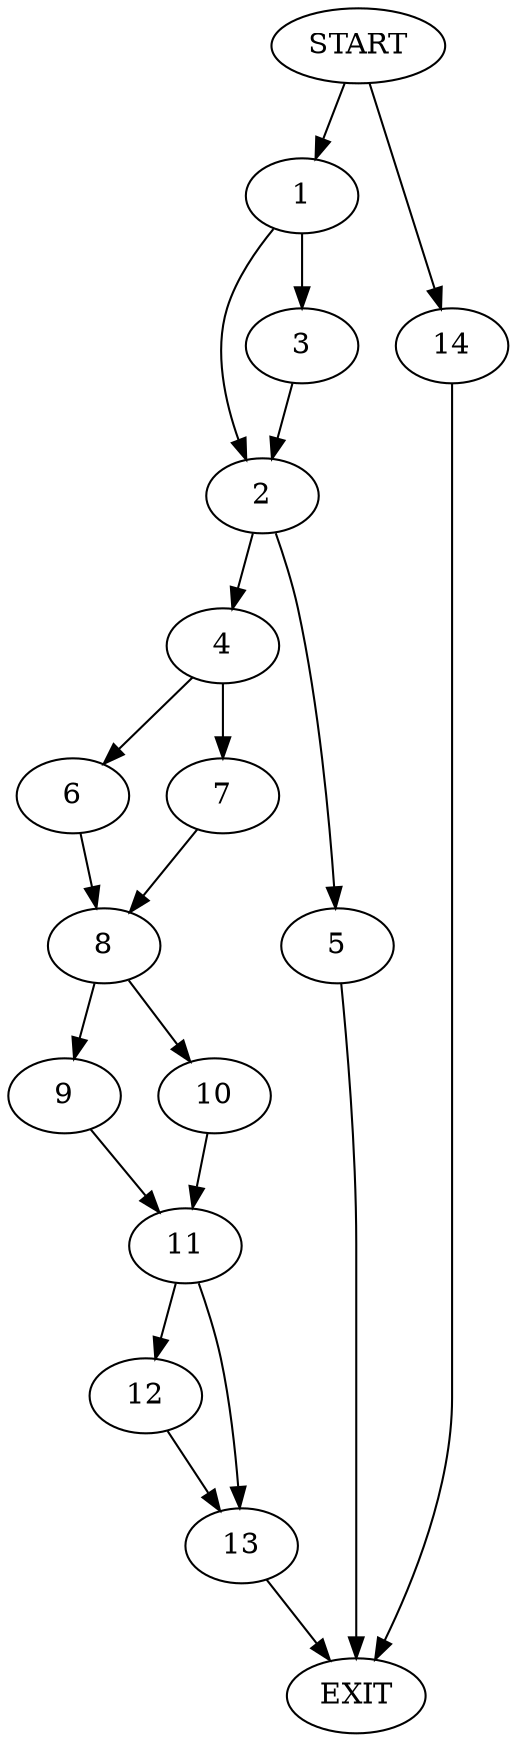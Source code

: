 digraph {
0 [label="START"]
15 [label="EXIT"]
0 -> 1
1 -> 2
1 -> 3
3 -> 2
2 -> 4
2 -> 5
5 -> 15
4 -> 6
4 -> 7
6 -> 8
7 -> 8
8 -> 9
8 -> 10
10 -> 11
9 -> 11
11 -> 12
11 -> 13
13 -> 15
12 -> 13
0 -> 14
14 -> 15
}
